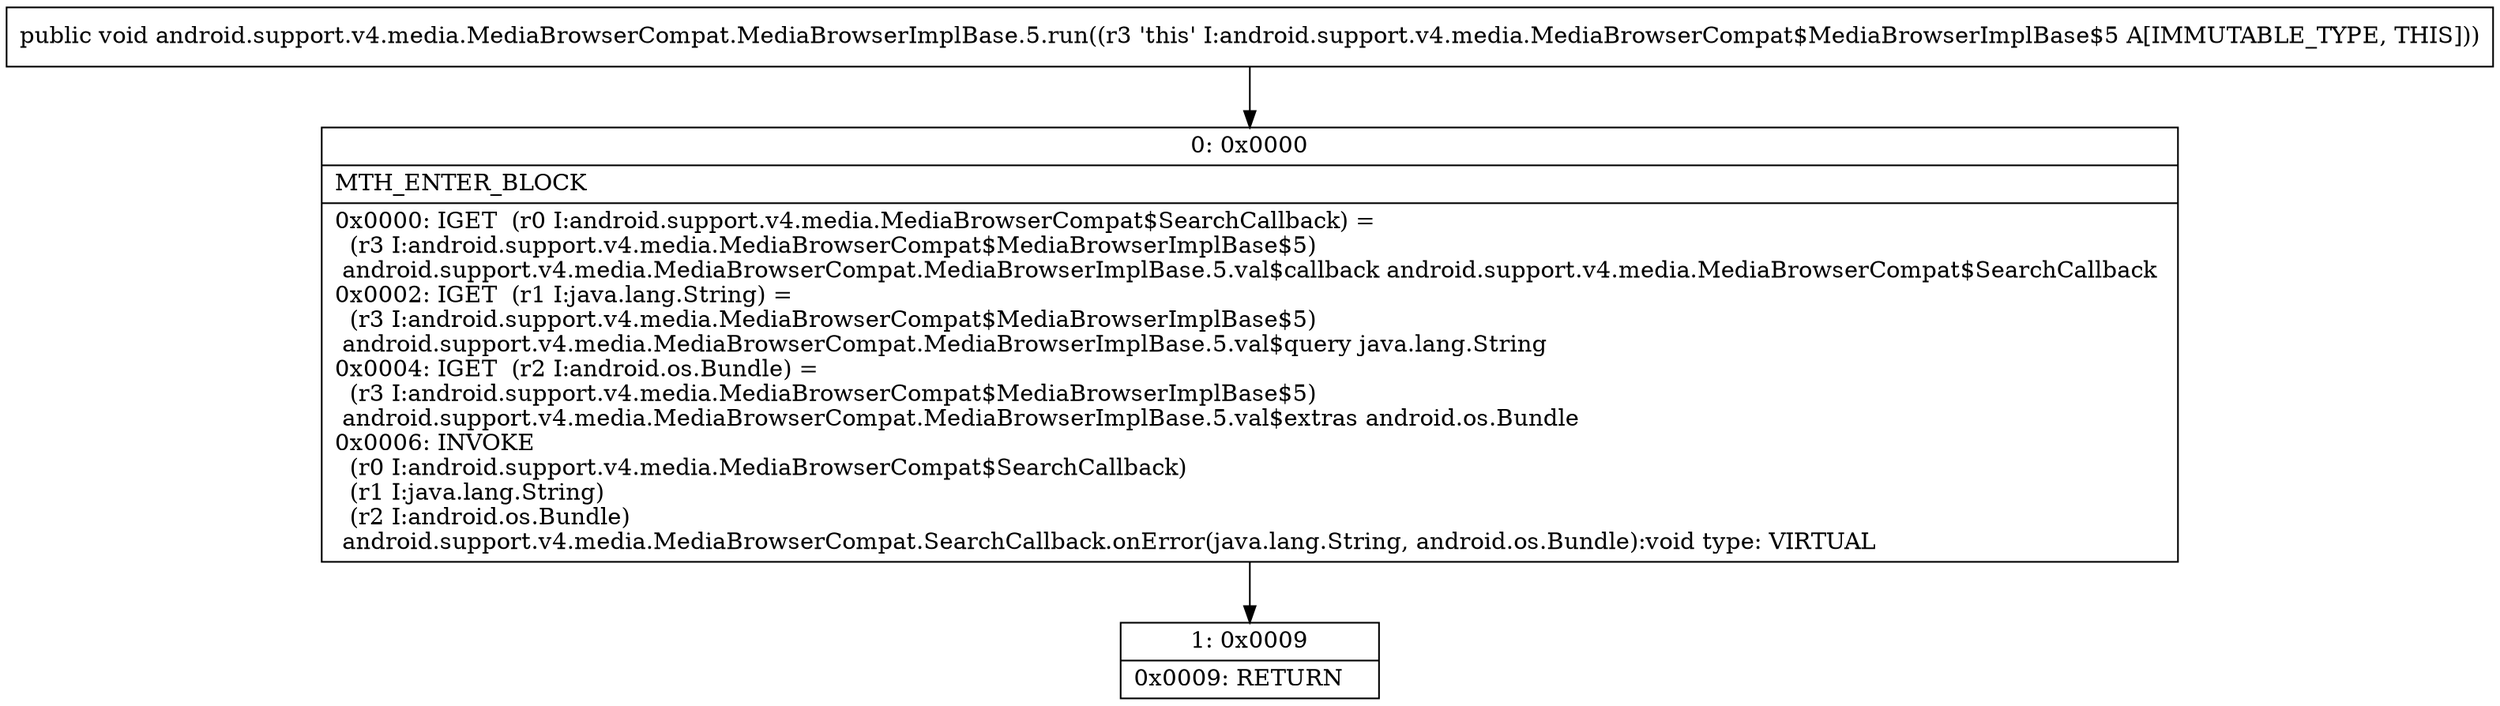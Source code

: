 digraph "CFG forandroid.support.v4.media.MediaBrowserCompat.MediaBrowserImplBase.5.run()V" {
Node_0 [shape=record,label="{0\:\ 0x0000|MTH_ENTER_BLOCK\l|0x0000: IGET  (r0 I:android.support.v4.media.MediaBrowserCompat$SearchCallback) = \l  (r3 I:android.support.v4.media.MediaBrowserCompat$MediaBrowserImplBase$5)\l android.support.v4.media.MediaBrowserCompat.MediaBrowserImplBase.5.val$callback android.support.v4.media.MediaBrowserCompat$SearchCallback \l0x0002: IGET  (r1 I:java.lang.String) = \l  (r3 I:android.support.v4.media.MediaBrowserCompat$MediaBrowserImplBase$5)\l android.support.v4.media.MediaBrowserCompat.MediaBrowserImplBase.5.val$query java.lang.String \l0x0004: IGET  (r2 I:android.os.Bundle) = \l  (r3 I:android.support.v4.media.MediaBrowserCompat$MediaBrowserImplBase$5)\l android.support.v4.media.MediaBrowserCompat.MediaBrowserImplBase.5.val$extras android.os.Bundle \l0x0006: INVOKE  \l  (r0 I:android.support.v4.media.MediaBrowserCompat$SearchCallback)\l  (r1 I:java.lang.String)\l  (r2 I:android.os.Bundle)\l android.support.v4.media.MediaBrowserCompat.SearchCallback.onError(java.lang.String, android.os.Bundle):void type: VIRTUAL \l}"];
Node_1 [shape=record,label="{1\:\ 0x0009|0x0009: RETURN   \l}"];
MethodNode[shape=record,label="{public void android.support.v4.media.MediaBrowserCompat.MediaBrowserImplBase.5.run((r3 'this' I:android.support.v4.media.MediaBrowserCompat$MediaBrowserImplBase$5 A[IMMUTABLE_TYPE, THIS])) }"];
MethodNode -> Node_0;
Node_0 -> Node_1;
}

